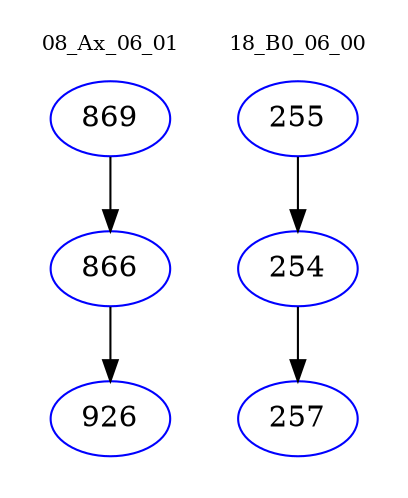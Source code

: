 digraph{
subgraph cluster_0 {
color = white
label = "08_Ax_06_01";
fontsize=10;
T0_869 [label="869", color="blue"]
T0_869 -> T0_866 [color="black"]
T0_866 [label="866", color="blue"]
T0_866 -> T0_926 [color="black"]
T0_926 [label="926", color="blue"]
}
subgraph cluster_1 {
color = white
label = "18_B0_06_00";
fontsize=10;
T1_255 [label="255", color="blue"]
T1_255 -> T1_254 [color="black"]
T1_254 [label="254", color="blue"]
T1_254 -> T1_257 [color="black"]
T1_257 [label="257", color="blue"]
}
}
